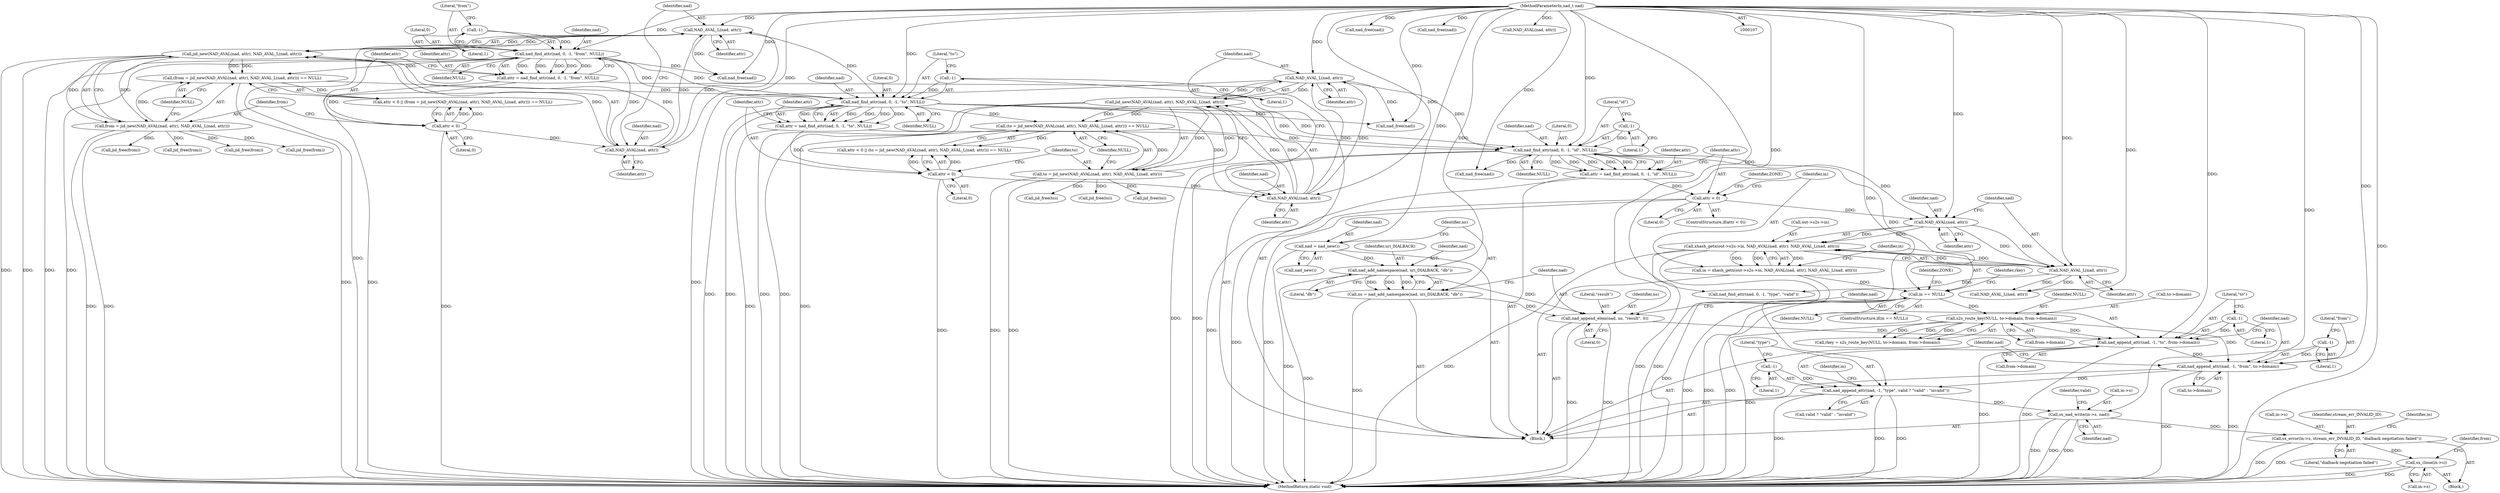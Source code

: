 digraph "0_jabberd2_aabcffae560d5fd00cd1d2ffce5d760353cf0a4d_0@API" {
"1000393" [label="(Call,sx_nad_write(in->s, nad))"];
"1000384" [label="(Call,nad_append_attr(nad, -1, \"type\", valid ? \"valid\" : \"invalid\"))"];
"1000376" [label="(Call,nad_append_attr(nad, -1, \"from\", to->domain))"];
"1000368" [label="(Call,nad_append_attr(nad, -1, \"to\", from->domain))"];
"1000363" [label="(Call,nad_append_elem(nad, ns, \"result\", 0))"];
"1000359" [label="(Call,nad_add_namespace(nad, uri_DIALBACK, \"db\"))"];
"1000354" [label="(Call,nad = nad_new())"];
"1000109" [label="(MethodParameterIn,nad_t nad)"];
"1000357" [label="(Call,ns = nad_add_namespace(nad, uri_DIALBACK, \"db\"))"];
"1000370" [label="(Call,-1)"];
"1000245" [label="(Call,s2s_route_key(NULL, to->domain, from->domain))"];
"1000223" [label="(Call,in == NULL)"];
"1000208" [label="(Call,in = xhash_getx(out->s2s->in, NAD_AVAL(nad, attr), NAD_AVAL_L(nad, attr)))"];
"1000210" [label="(Call,xhash_getx(out->s2s->in, NAD_AVAL(nad, attr), NAD_AVAL_L(nad, attr)))"];
"1000216" [label="(Call,NAD_AVAL(nad, attr))"];
"1000186" [label="(Call,nad_find_attr(nad, 0, -1, \"id\", NULL))"];
"1000171" [label="(Call,NAD_AVAL_L(nad, attr))"];
"1000168" [label="(Call,NAD_AVAL(nad, attr))"];
"1000152" [label="(Call,nad_find_attr(nad, 0, -1, \"to\", NULL))"];
"1000139" [label="(Call,NAD_AVAL_L(nad, attr))"];
"1000136" [label="(Call,NAD_AVAL(nad, attr))"];
"1000120" [label="(Call,nad_find_attr(nad, 0, -1, \"from\", NULL))"];
"1000123" [label="(Call,-1)"];
"1000129" [label="(Call,attr < 0)"];
"1000118" [label="(Call,attr = nad_find_attr(nad, 0, -1, \"from\", NULL))"];
"1000155" [label="(Call,-1)"];
"1000132" [label="(Call,(from = jid_new(NAD_AVAL(nad, attr), NAD_AVAL_L(nad, attr))) == NULL)"];
"1000133" [label="(Call,from = jid_new(NAD_AVAL(nad, attr), NAD_AVAL_L(nad, attr)))"];
"1000135" [label="(Call,jid_new(NAD_AVAL(nad, attr), NAD_AVAL_L(nad, attr)))"];
"1000161" [label="(Call,attr < 0)"];
"1000150" [label="(Call,attr = nad_find_attr(nad, 0, -1, \"to\", NULL))"];
"1000189" [label="(Call,-1)"];
"1000164" [label="(Call,(to = jid_new(NAD_AVAL(nad, attr), NAD_AVAL_L(nad, attr))) == NULL)"];
"1000165" [label="(Call,to = jid_new(NAD_AVAL(nad, attr), NAD_AVAL_L(nad, attr)))"];
"1000167" [label="(Call,jid_new(NAD_AVAL(nad, attr), NAD_AVAL_L(nad, attr)))"];
"1000194" [label="(Call,attr < 0)"];
"1000184" [label="(Call,attr = nad_find_attr(nad, 0, -1, \"id\", NULL))"];
"1000219" [label="(Call,NAD_AVAL_L(nad, attr))"];
"1000378" [label="(Call,-1)"];
"1000386" [label="(Call,-1)"];
"1000402" [label="(Call,sx_error(in->s, stream_err_INVALID_ID, \"dialback negotiation failed\"))"];
"1000408" [label="(Call,sx_close(in->s))"];
"1000205" [label="(Call,nad_free(nad))"];
"1000142" [label="(Identifier,NULL)"];
"1000195" [label="(Identifier,attr)"];
"1000217" [label="(Identifier,nad)"];
"1000185" [label="(Identifier,attr)"];
"1000369" [label="(Identifier,nad)"];
"1000110" [label="(Block,)"];
"1000387" [label="(Literal,1)"];
"1000155" [label="(Call,-1)"];
"1000373" [label="(Call,from->domain)"];
"1000169" [label="(Identifier,nad)"];
"1000395" [label="(Identifier,in)"];
"1000218" [label="(Identifier,attr)"];
"1000413" [label="(Identifier,from)"];
"1000397" [label="(Identifier,nad)"];
"1000152" [label="(Call,nad_find_attr(nad, 0, -1, \"to\", NULL))"];
"1000354" [label="(Call,nad = nad_new())"];
"1000357" [label="(Call,ns = nad_add_namespace(nad, uri_DIALBACK, \"db\"))"];
"1000377" [label="(Identifier,nad)"];
"1000219" [label="(Call,NAD_AVAL_L(nad, attr))"];
"1000240" [label="(Call,nad_free(nad))"];
"1000161" [label="(Call,attr < 0)"];
"1000186" [label="(Call,nad_find_attr(nad, 0, -1, \"id\", NULL))"];
"1000410" [label="(Identifier,in)"];
"1000131" [label="(Literal,0)"];
"1000363" [label="(Call,nad_append_elem(nad, ns, \"result\", 0))"];
"1000386" [label="(Call,-1)"];
"1000384" [label="(Call,nad_append_attr(nad, -1, \"type\", valid ? \"valid\" : \"invalid\"))"];
"1000385" [label="(Identifier,nad)"];
"1000407" [label="(Literal,\"dialback negotiation failed\")"];
"1000191" [label="(Literal,\"id\")"];
"1000147" [label="(Call,nad_free(nad))"];
"1000124" [label="(Literal,1)"];
"1000167" [label="(Call,jid_new(NAD_AVAL(nad, attr), NAD_AVAL_L(nad, attr)))"];
"1000157" [label="(Literal,\"to\")"];
"1000172" [label="(Identifier,nad)"];
"1000154" [label="(Literal,0)"];
"1000368" [label="(Call,nad_append_attr(nad, -1, \"to\", from->domain))"];
"1000371" [label="(Literal,1)"];
"1000190" [label="(Literal,1)"];
"1000193" [label="(ControlStructure,if(attr < 0))"];
"1000401" [label="(Block,)"];
"1000203" [label="(Call,jid_free(to))"];
"1000361" [label="(Identifier,uri_DIALBACK)"];
"1000236" [label="(Call,jid_free(from))"];
"1000367" [label="(Literal,0)"];
"1000211" [label="(Call,out->s2s->in)"];
"1000139" [label="(Call,NAD_AVAL_L(nad, attr))"];
"1000120" [label="(Call,nad_find_attr(nad, 0, -1, \"from\", NULL))"];
"1000171" [label="(Call,NAD_AVAL_L(nad, attr))"];
"1000225" [label="(Identifier,NULL)"];
"1000366" [label="(Literal,\"result\")"];
"1000162" [label="(Identifier,attr)"];
"1000187" [label="(Identifier,nad)"];
"1000348" [label="(Call,nad_free(nad))"];
"1000358" [label="(Identifier,ns)"];
"1000153" [label="(Identifier,nad)"];
"1000250" [label="(Call,from->domain)"];
"1000150" [label="(Call,attr = nad_find_attr(nad, 0, -1, \"to\", NULL))"];
"1000160" [label="(Call,attr < 0 || (to = jid_new(NAD_AVAL(nad, attr), NAD_AVAL_L(nad, attr))) == NULL)"];
"1000164" [label="(Call,(to = jid_new(NAD_AVAL(nad, attr), NAD_AVAL_L(nad, attr))) == NULL)"];
"1000238" [label="(Call,jid_free(to))"];
"1000222" [label="(ControlStructure,if(in == NULL))"];
"1000165" [label="(Call,to = jid_new(NAD_AVAL(nad, attr), NAD_AVAL_L(nad, attr)))"];
"1000221" [label="(Identifier,attr)"];
"1000199" [label="(Identifier,ZONE)"];
"1000370" [label="(Call,-1)"];
"1000359" [label="(Call,nad_add_namespace(nad, uri_DIALBACK, \"db\"))"];
"1000255" [label="(Call,nad_find_attr(nad, 0, -1, \"type\", \"valid\"))"];
"1000121" [label="(Identifier,nad)"];
"1000393" [label="(Call,sx_nad_write(in->s, nad))"];
"1000194" [label="(Call,attr < 0)"];
"1000400" [label="(Identifier,valid)"];
"1000376" [label="(Call,nad_append_attr(nad, -1, \"from\", to->domain))"];
"1000130" [label="(Identifier,attr)"];
"1000129" [label="(Call,attr < 0)"];
"1000188" [label="(Literal,0)"];
"1000168" [label="(Call,NAD_AVAL(nad, attr))"];
"1000128" [label="(Call,attr < 0 || (from = jid_new(NAD_AVAL(nad, attr), NAD_AVAL_L(nad, attr))) == NULL)"];
"1000379" [label="(Literal,1)"];
"1000372" [label="(Literal,\"to\")"];
"1000414" [label="(Call,jid_free(to))"];
"1000416" [label="(MethodReturn,static void)"];
"1000119" [label="(Identifier,attr)"];
"1000362" [label="(Literal,\"db\")"];
"1000402" [label="(Call,sx_error(in->s, stream_err_INVALID_ID, \"dialback negotiation failed\"))"];
"1000122" [label="(Literal,0)"];
"1000170" [label="(Identifier,attr)"];
"1000233" [label="(Call,NAD_AVAL(nad, attr))"];
"1000389" [label="(Call,valid ? \"valid\" : \"invalid\")"];
"1000192" [label="(Identifier,NULL)"];
"1000140" [label="(Identifier,nad)"];
"1000408" [label="(Call,sx_close(in->s))"];
"1000209" [label="(Identifier,in)"];
"1000181" [label="(Call,nad_free(nad))"];
"1000244" [label="(Identifier,rkey)"];
"1000125" [label="(Literal,\"from\")"];
"1000243" [label="(Call,rkey = s2s_route_key(NULL, to->domain, from->domain))"];
"1000137" [label="(Identifier,nad)"];
"1000356" [label="(Call,nad_new())"];
"1000173" [label="(Identifier,attr)"];
"1000381" [label="(Call,to->domain)"];
"1000118" [label="(Call,attr = nad_find_attr(nad, 0, -1, \"from\", NULL))"];
"1000412" [label="(Call,jid_free(from))"];
"1000230" [label="(Call,NAD_AVAL_L(nad, attr))"];
"1000158" [label="(Identifier,NULL)"];
"1000210" [label="(Call,xhash_getx(out->s2s->in, NAD_AVAL(nad, attr), NAD_AVAL_L(nad, attr)))"];
"1000126" [label="(Identifier,NULL)"];
"1000403" [label="(Call,in->s)"];
"1000135" [label="(Call,jid_new(NAD_AVAL(nad, attr), NAD_AVAL_L(nad, attr)))"];
"1000220" [label="(Identifier,nad)"];
"1000201" [label="(Call,jid_free(from))"];
"1000189" [label="(Call,-1)"];
"1000228" [label="(Identifier,ZONE)"];
"1000246" [label="(Identifier,NULL)"];
"1000138" [label="(Identifier,attr)"];
"1000245" [label="(Call,s2s_route_key(NULL, to->domain, from->domain))"];
"1000380" [label="(Literal,\"from\")"];
"1000208" [label="(Call,in = xhash_getx(out->s2s->in, NAD_AVAL(nad, attr), NAD_AVAL_L(nad, attr)))"];
"1000163" [label="(Literal,0)"];
"1000109" [label="(MethodParameterIn,nad_t nad)"];
"1000365" [label="(Identifier,ns)"];
"1000196" [label="(Literal,0)"];
"1000216" [label="(Call,NAD_AVAL(nad, attr))"];
"1000179" [label="(Call,jid_free(from))"];
"1000394" [label="(Call,in->s)"];
"1000409" [label="(Call,in->s)"];
"1000224" [label="(Identifier,in)"];
"1000364" [label="(Identifier,nad)"];
"1000174" [label="(Identifier,NULL)"];
"1000360" [label="(Identifier,nad)"];
"1000166" [label="(Identifier,to)"];
"1000355" [label="(Identifier,nad)"];
"1000406" [label="(Identifier,stream_err_INVALID_ID)"];
"1000378" [label="(Call,-1)"];
"1000151" [label="(Identifier,attr)"];
"1000388" [label="(Literal,\"type\")"];
"1000132" [label="(Call,(from = jid_new(NAD_AVAL(nad, attr), NAD_AVAL_L(nad, attr))) == NULL)"];
"1000141" [label="(Identifier,attr)"];
"1000156" [label="(Literal,1)"];
"1000247" [label="(Call,to->domain)"];
"1000123" [label="(Call,-1)"];
"1000184" [label="(Call,attr = nad_find_attr(nad, 0, -1, \"id\", NULL))"];
"1000133" [label="(Call,from = jid_new(NAD_AVAL(nad, attr), NAD_AVAL_L(nad, attr)))"];
"1000223" [label="(Call,in == NULL)"];
"1000136" [label="(Call,NAD_AVAL(nad, attr))"];
"1000134" [label="(Identifier,from)"];
"1000393" -> "1000110"  [label="AST: "];
"1000393" -> "1000397"  [label="CFG: "];
"1000394" -> "1000393"  [label="AST: "];
"1000397" -> "1000393"  [label="AST: "];
"1000400" -> "1000393"  [label="CFG: "];
"1000393" -> "1000416"  [label="DDG: "];
"1000393" -> "1000416"  [label="DDG: "];
"1000393" -> "1000416"  [label="DDG: "];
"1000384" -> "1000393"  [label="DDG: "];
"1000109" -> "1000393"  [label="DDG: "];
"1000393" -> "1000402"  [label="DDG: "];
"1000384" -> "1000110"  [label="AST: "];
"1000384" -> "1000389"  [label="CFG: "];
"1000385" -> "1000384"  [label="AST: "];
"1000386" -> "1000384"  [label="AST: "];
"1000388" -> "1000384"  [label="AST: "];
"1000389" -> "1000384"  [label="AST: "];
"1000395" -> "1000384"  [label="CFG: "];
"1000384" -> "1000416"  [label="DDG: "];
"1000384" -> "1000416"  [label="DDG: "];
"1000384" -> "1000416"  [label="DDG: "];
"1000376" -> "1000384"  [label="DDG: "];
"1000109" -> "1000384"  [label="DDG: "];
"1000386" -> "1000384"  [label="DDG: "];
"1000376" -> "1000110"  [label="AST: "];
"1000376" -> "1000381"  [label="CFG: "];
"1000377" -> "1000376"  [label="AST: "];
"1000378" -> "1000376"  [label="AST: "];
"1000380" -> "1000376"  [label="AST: "];
"1000381" -> "1000376"  [label="AST: "];
"1000385" -> "1000376"  [label="CFG: "];
"1000376" -> "1000416"  [label="DDG: "];
"1000376" -> "1000416"  [label="DDG: "];
"1000368" -> "1000376"  [label="DDG: "];
"1000109" -> "1000376"  [label="DDG: "];
"1000378" -> "1000376"  [label="DDG: "];
"1000245" -> "1000376"  [label="DDG: "];
"1000368" -> "1000110"  [label="AST: "];
"1000368" -> "1000373"  [label="CFG: "];
"1000369" -> "1000368"  [label="AST: "];
"1000370" -> "1000368"  [label="AST: "];
"1000372" -> "1000368"  [label="AST: "];
"1000373" -> "1000368"  [label="AST: "];
"1000377" -> "1000368"  [label="CFG: "];
"1000368" -> "1000416"  [label="DDG: "];
"1000368" -> "1000416"  [label="DDG: "];
"1000363" -> "1000368"  [label="DDG: "];
"1000109" -> "1000368"  [label="DDG: "];
"1000370" -> "1000368"  [label="DDG: "];
"1000245" -> "1000368"  [label="DDG: "];
"1000363" -> "1000110"  [label="AST: "];
"1000363" -> "1000367"  [label="CFG: "];
"1000364" -> "1000363"  [label="AST: "];
"1000365" -> "1000363"  [label="AST: "];
"1000366" -> "1000363"  [label="AST: "];
"1000367" -> "1000363"  [label="AST: "];
"1000369" -> "1000363"  [label="CFG: "];
"1000363" -> "1000416"  [label="DDG: "];
"1000363" -> "1000416"  [label="DDG: "];
"1000359" -> "1000363"  [label="DDG: "];
"1000109" -> "1000363"  [label="DDG: "];
"1000357" -> "1000363"  [label="DDG: "];
"1000359" -> "1000357"  [label="AST: "];
"1000359" -> "1000362"  [label="CFG: "];
"1000360" -> "1000359"  [label="AST: "];
"1000361" -> "1000359"  [label="AST: "];
"1000362" -> "1000359"  [label="AST: "];
"1000357" -> "1000359"  [label="CFG: "];
"1000359" -> "1000416"  [label="DDG: "];
"1000359" -> "1000357"  [label="DDG: "];
"1000359" -> "1000357"  [label="DDG: "];
"1000359" -> "1000357"  [label="DDG: "];
"1000354" -> "1000359"  [label="DDG: "];
"1000109" -> "1000359"  [label="DDG: "];
"1000354" -> "1000110"  [label="AST: "];
"1000354" -> "1000356"  [label="CFG: "];
"1000355" -> "1000354"  [label="AST: "];
"1000356" -> "1000354"  [label="AST: "];
"1000358" -> "1000354"  [label="CFG: "];
"1000354" -> "1000416"  [label="DDG: "];
"1000109" -> "1000354"  [label="DDG: "];
"1000109" -> "1000107"  [label="AST: "];
"1000109" -> "1000416"  [label="DDG: "];
"1000109" -> "1000120"  [label="DDG: "];
"1000109" -> "1000136"  [label="DDG: "];
"1000109" -> "1000139"  [label="DDG: "];
"1000109" -> "1000147"  [label="DDG: "];
"1000109" -> "1000152"  [label="DDG: "];
"1000109" -> "1000168"  [label="DDG: "];
"1000109" -> "1000171"  [label="DDG: "];
"1000109" -> "1000181"  [label="DDG: "];
"1000109" -> "1000186"  [label="DDG: "];
"1000109" -> "1000205"  [label="DDG: "];
"1000109" -> "1000216"  [label="DDG: "];
"1000109" -> "1000219"  [label="DDG: "];
"1000109" -> "1000230"  [label="DDG: "];
"1000109" -> "1000233"  [label="DDG: "];
"1000109" -> "1000240"  [label="DDG: "];
"1000109" -> "1000255"  [label="DDG: "];
"1000109" -> "1000348"  [label="DDG: "];
"1000357" -> "1000110"  [label="AST: "];
"1000358" -> "1000357"  [label="AST: "];
"1000364" -> "1000357"  [label="CFG: "];
"1000357" -> "1000416"  [label="DDG: "];
"1000370" -> "1000371"  [label="CFG: "];
"1000371" -> "1000370"  [label="AST: "];
"1000372" -> "1000370"  [label="CFG: "];
"1000245" -> "1000243"  [label="AST: "];
"1000245" -> "1000250"  [label="CFG: "];
"1000246" -> "1000245"  [label="AST: "];
"1000247" -> "1000245"  [label="AST: "];
"1000250" -> "1000245"  [label="AST: "];
"1000243" -> "1000245"  [label="CFG: "];
"1000245" -> "1000416"  [label="DDG: "];
"1000245" -> "1000243"  [label="DDG: "];
"1000245" -> "1000243"  [label="DDG: "];
"1000245" -> "1000243"  [label="DDG: "];
"1000223" -> "1000245"  [label="DDG: "];
"1000223" -> "1000222"  [label="AST: "];
"1000223" -> "1000225"  [label="CFG: "];
"1000224" -> "1000223"  [label="AST: "];
"1000225" -> "1000223"  [label="AST: "];
"1000228" -> "1000223"  [label="CFG: "];
"1000244" -> "1000223"  [label="CFG: "];
"1000223" -> "1000416"  [label="DDG: "];
"1000223" -> "1000416"  [label="DDG: "];
"1000223" -> "1000416"  [label="DDG: "];
"1000208" -> "1000223"  [label="DDG: "];
"1000186" -> "1000223"  [label="DDG: "];
"1000208" -> "1000110"  [label="AST: "];
"1000208" -> "1000210"  [label="CFG: "];
"1000209" -> "1000208"  [label="AST: "];
"1000210" -> "1000208"  [label="AST: "];
"1000224" -> "1000208"  [label="CFG: "];
"1000208" -> "1000416"  [label="DDG: "];
"1000210" -> "1000208"  [label="DDG: "];
"1000210" -> "1000208"  [label="DDG: "];
"1000210" -> "1000208"  [label="DDG: "];
"1000210" -> "1000219"  [label="CFG: "];
"1000211" -> "1000210"  [label="AST: "];
"1000216" -> "1000210"  [label="AST: "];
"1000219" -> "1000210"  [label="AST: "];
"1000210" -> "1000416"  [label="DDG: "];
"1000210" -> "1000416"  [label="DDG: "];
"1000210" -> "1000416"  [label="DDG: "];
"1000216" -> "1000210"  [label="DDG: "];
"1000216" -> "1000210"  [label="DDG: "];
"1000219" -> "1000210"  [label="DDG: "];
"1000219" -> "1000210"  [label="DDG: "];
"1000216" -> "1000218"  [label="CFG: "];
"1000217" -> "1000216"  [label="AST: "];
"1000218" -> "1000216"  [label="AST: "];
"1000220" -> "1000216"  [label="CFG: "];
"1000186" -> "1000216"  [label="DDG: "];
"1000194" -> "1000216"  [label="DDG: "];
"1000216" -> "1000219"  [label="DDG: "];
"1000216" -> "1000219"  [label="DDG: "];
"1000186" -> "1000184"  [label="AST: "];
"1000186" -> "1000192"  [label="CFG: "];
"1000187" -> "1000186"  [label="AST: "];
"1000188" -> "1000186"  [label="AST: "];
"1000189" -> "1000186"  [label="AST: "];
"1000191" -> "1000186"  [label="AST: "];
"1000192" -> "1000186"  [label="AST: "];
"1000184" -> "1000186"  [label="CFG: "];
"1000186" -> "1000416"  [label="DDG: "];
"1000186" -> "1000416"  [label="DDG: "];
"1000186" -> "1000184"  [label="DDG: "];
"1000186" -> "1000184"  [label="DDG: "];
"1000186" -> "1000184"  [label="DDG: "];
"1000186" -> "1000184"  [label="DDG: "];
"1000186" -> "1000184"  [label="DDG: "];
"1000171" -> "1000186"  [label="DDG: "];
"1000152" -> "1000186"  [label="DDG: "];
"1000152" -> "1000186"  [label="DDG: "];
"1000189" -> "1000186"  [label="DDG: "];
"1000164" -> "1000186"  [label="DDG: "];
"1000186" -> "1000205"  [label="DDG: "];
"1000171" -> "1000167"  [label="AST: "];
"1000171" -> "1000173"  [label="CFG: "];
"1000172" -> "1000171"  [label="AST: "];
"1000173" -> "1000171"  [label="AST: "];
"1000167" -> "1000171"  [label="CFG: "];
"1000171" -> "1000416"  [label="DDG: "];
"1000171" -> "1000167"  [label="DDG: "];
"1000171" -> "1000167"  [label="DDG: "];
"1000168" -> "1000171"  [label="DDG: "];
"1000168" -> "1000171"  [label="DDG: "];
"1000171" -> "1000181"  [label="DDG: "];
"1000168" -> "1000167"  [label="AST: "];
"1000168" -> "1000170"  [label="CFG: "];
"1000169" -> "1000168"  [label="AST: "];
"1000170" -> "1000168"  [label="AST: "];
"1000172" -> "1000168"  [label="CFG: "];
"1000168" -> "1000167"  [label="DDG: "];
"1000168" -> "1000167"  [label="DDG: "];
"1000152" -> "1000168"  [label="DDG: "];
"1000161" -> "1000168"  [label="DDG: "];
"1000152" -> "1000150"  [label="AST: "];
"1000152" -> "1000158"  [label="CFG: "];
"1000153" -> "1000152"  [label="AST: "];
"1000154" -> "1000152"  [label="AST: "];
"1000155" -> "1000152"  [label="AST: "];
"1000157" -> "1000152"  [label="AST: "];
"1000158" -> "1000152"  [label="AST: "];
"1000150" -> "1000152"  [label="CFG: "];
"1000152" -> "1000416"  [label="DDG: "];
"1000152" -> "1000416"  [label="DDG: "];
"1000152" -> "1000150"  [label="DDG: "];
"1000152" -> "1000150"  [label="DDG: "];
"1000152" -> "1000150"  [label="DDG: "];
"1000152" -> "1000150"  [label="DDG: "];
"1000152" -> "1000150"  [label="DDG: "];
"1000139" -> "1000152"  [label="DDG: "];
"1000120" -> "1000152"  [label="DDG: "];
"1000120" -> "1000152"  [label="DDG: "];
"1000155" -> "1000152"  [label="DDG: "];
"1000132" -> "1000152"  [label="DDG: "];
"1000152" -> "1000164"  [label="DDG: "];
"1000152" -> "1000181"  [label="DDG: "];
"1000139" -> "1000135"  [label="AST: "];
"1000139" -> "1000141"  [label="CFG: "];
"1000140" -> "1000139"  [label="AST: "];
"1000141" -> "1000139"  [label="AST: "];
"1000135" -> "1000139"  [label="CFG: "];
"1000139" -> "1000416"  [label="DDG: "];
"1000139" -> "1000135"  [label="DDG: "];
"1000139" -> "1000135"  [label="DDG: "];
"1000136" -> "1000139"  [label="DDG: "];
"1000136" -> "1000139"  [label="DDG: "];
"1000139" -> "1000147"  [label="DDG: "];
"1000136" -> "1000135"  [label="AST: "];
"1000136" -> "1000138"  [label="CFG: "];
"1000137" -> "1000136"  [label="AST: "];
"1000138" -> "1000136"  [label="AST: "];
"1000140" -> "1000136"  [label="CFG: "];
"1000136" -> "1000135"  [label="DDG: "];
"1000136" -> "1000135"  [label="DDG: "];
"1000120" -> "1000136"  [label="DDG: "];
"1000129" -> "1000136"  [label="DDG: "];
"1000120" -> "1000118"  [label="AST: "];
"1000120" -> "1000126"  [label="CFG: "];
"1000121" -> "1000120"  [label="AST: "];
"1000122" -> "1000120"  [label="AST: "];
"1000123" -> "1000120"  [label="AST: "];
"1000125" -> "1000120"  [label="AST: "];
"1000126" -> "1000120"  [label="AST: "];
"1000118" -> "1000120"  [label="CFG: "];
"1000120" -> "1000416"  [label="DDG: "];
"1000120" -> "1000416"  [label="DDG: "];
"1000120" -> "1000118"  [label="DDG: "];
"1000120" -> "1000118"  [label="DDG: "];
"1000120" -> "1000118"  [label="DDG: "];
"1000120" -> "1000118"  [label="DDG: "];
"1000120" -> "1000118"  [label="DDG: "];
"1000123" -> "1000120"  [label="DDG: "];
"1000120" -> "1000132"  [label="DDG: "];
"1000120" -> "1000147"  [label="DDG: "];
"1000123" -> "1000124"  [label="CFG: "];
"1000124" -> "1000123"  [label="AST: "];
"1000125" -> "1000123"  [label="CFG: "];
"1000129" -> "1000128"  [label="AST: "];
"1000129" -> "1000131"  [label="CFG: "];
"1000130" -> "1000129"  [label="AST: "];
"1000131" -> "1000129"  [label="AST: "];
"1000134" -> "1000129"  [label="CFG: "];
"1000128" -> "1000129"  [label="CFG: "];
"1000129" -> "1000416"  [label="DDG: "];
"1000129" -> "1000128"  [label="DDG: "];
"1000129" -> "1000128"  [label="DDG: "];
"1000118" -> "1000129"  [label="DDG: "];
"1000118" -> "1000110"  [label="AST: "];
"1000119" -> "1000118"  [label="AST: "];
"1000130" -> "1000118"  [label="CFG: "];
"1000118" -> "1000416"  [label="DDG: "];
"1000155" -> "1000156"  [label="CFG: "];
"1000156" -> "1000155"  [label="AST: "];
"1000157" -> "1000155"  [label="CFG: "];
"1000132" -> "1000128"  [label="AST: "];
"1000132" -> "1000142"  [label="CFG: "];
"1000133" -> "1000132"  [label="AST: "];
"1000142" -> "1000132"  [label="AST: "];
"1000128" -> "1000132"  [label="CFG: "];
"1000132" -> "1000416"  [label="DDG: "];
"1000132" -> "1000128"  [label="DDG: "];
"1000133" -> "1000132"  [label="DDG: "];
"1000135" -> "1000132"  [label="DDG: "];
"1000135" -> "1000132"  [label="DDG: "];
"1000133" -> "1000135"  [label="CFG: "];
"1000134" -> "1000133"  [label="AST: "];
"1000135" -> "1000133"  [label="AST: "];
"1000142" -> "1000133"  [label="CFG: "];
"1000133" -> "1000416"  [label="DDG: "];
"1000133" -> "1000416"  [label="DDG: "];
"1000135" -> "1000133"  [label="DDG: "];
"1000135" -> "1000133"  [label="DDG: "];
"1000133" -> "1000179"  [label="DDG: "];
"1000133" -> "1000201"  [label="DDG: "];
"1000133" -> "1000236"  [label="DDG: "];
"1000133" -> "1000412"  [label="DDG: "];
"1000135" -> "1000416"  [label="DDG: "];
"1000135" -> "1000416"  [label="DDG: "];
"1000161" -> "1000160"  [label="AST: "];
"1000161" -> "1000163"  [label="CFG: "];
"1000162" -> "1000161"  [label="AST: "];
"1000163" -> "1000161"  [label="AST: "];
"1000166" -> "1000161"  [label="CFG: "];
"1000160" -> "1000161"  [label="CFG: "];
"1000161" -> "1000416"  [label="DDG: "];
"1000161" -> "1000160"  [label="DDG: "];
"1000161" -> "1000160"  [label="DDG: "];
"1000150" -> "1000161"  [label="DDG: "];
"1000150" -> "1000110"  [label="AST: "];
"1000151" -> "1000150"  [label="AST: "];
"1000162" -> "1000150"  [label="CFG: "];
"1000150" -> "1000416"  [label="DDG: "];
"1000189" -> "1000190"  [label="CFG: "];
"1000190" -> "1000189"  [label="AST: "];
"1000191" -> "1000189"  [label="CFG: "];
"1000164" -> "1000160"  [label="AST: "];
"1000164" -> "1000174"  [label="CFG: "];
"1000165" -> "1000164"  [label="AST: "];
"1000174" -> "1000164"  [label="AST: "];
"1000160" -> "1000164"  [label="CFG: "];
"1000164" -> "1000416"  [label="DDG: "];
"1000164" -> "1000160"  [label="DDG: "];
"1000165" -> "1000164"  [label="DDG: "];
"1000167" -> "1000164"  [label="DDG: "];
"1000167" -> "1000164"  [label="DDG: "];
"1000165" -> "1000167"  [label="CFG: "];
"1000166" -> "1000165"  [label="AST: "];
"1000167" -> "1000165"  [label="AST: "];
"1000174" -> "1000165"  [label="CFG: "];
"1000165" -> "1000416"  [label="DDG: "];
"1000165" -> "1000416"  [label="DDG: "];
"1000167" -> "1000165"  [label="DDG: "];
"1000167" -> "1000165"  [label="DDG: "];
"1000165" -> "1000203"  [label="DDG: "];
"1000165" -> "1000238"  [label="DDG: "];
"1000165" -> "1000414"  [label="DDG: "];
"1000167" -> "1000416"  [label="DDG: "];
"1000167" -> "1000416"  [label="DDG: "];
"1000194" -> "1000193"  [label="AST: "];
"1000194" -> "1000196"  [label="CFG: "];
"1000195" -> "1000194"  [label="AST: "];
"1000196" -> "1000194"  [label="AST: "];
"1000199" -> "1000194"  [label="CFG: "];
"1000209" -> "1000194"  [label="CFG: "];
"1000194" -> "1000416"  [label="DDG: "];
"1000194" -> "1000416"  [label="DDG: "];
"1000184" -> "1000194"  [label="DDG: "];
"1000184" -> "1000110"  [label="AST: "];
"1000185" -> "1000184"  [label="AST: "];
"1000195" -> "1000184"  [label="CFG: "];
"1000184" -> "1000416"  [label="DDG: "];
"1000219" -> "1000221"  [label="CFG: "];
"1000220" -> "1000219"  [label="AST: "];
"1000221" -> "1000219"  [label="AST: "];
"1000219" -> "1000230"  [label="DDG: "];
"1000219" -> "1000230"  [label="DDG: "];
"1000219" -> "1000255"  [label="DDG: "];
"1000378" -> "1000379"  [label="CFG: "];
"1000379" -> "1000378"  [label="AST: "];
"1000380" -> "1000378"  [label="CFG: "];
"1000386" -> "1000387"  [label="CFG: "];
"1000387" -> "1000386"  [label="AST: "];
"1000388" -> "1000386"  [label="CFG: "];
"1000402" -> "1000401"  [label="AST: "];
"1000402" -> "1000407"  [label="CFG: "];
"1000403" -> "1000402"  [label="AST: "];
"1000406" -> "1000402"  [label="AST: "];
"1000407" -> "1000402"  [label="AST: "];
"1000410" -> "1000402"  [label="CFG: "];
"1000402" -> "1000416"  [label="DDG: "];
"1000402" -> "1000416"  [label="DDG: "];
"1000402" -> "1000408"  [label="DDG: "];
"1000408" -> "1000401"  [label="AST: "];
"1000408" -> "1000409"  [label="CFG: "];
"1000409" -> "1000408"  [label="AST: "];
"1000413" -> "1000408"  [label="CFG: "];
"1000408" -> "1000416"  [label="DDG: "];
"1000408" -> "1000416"  [label="DDG: "];
}
